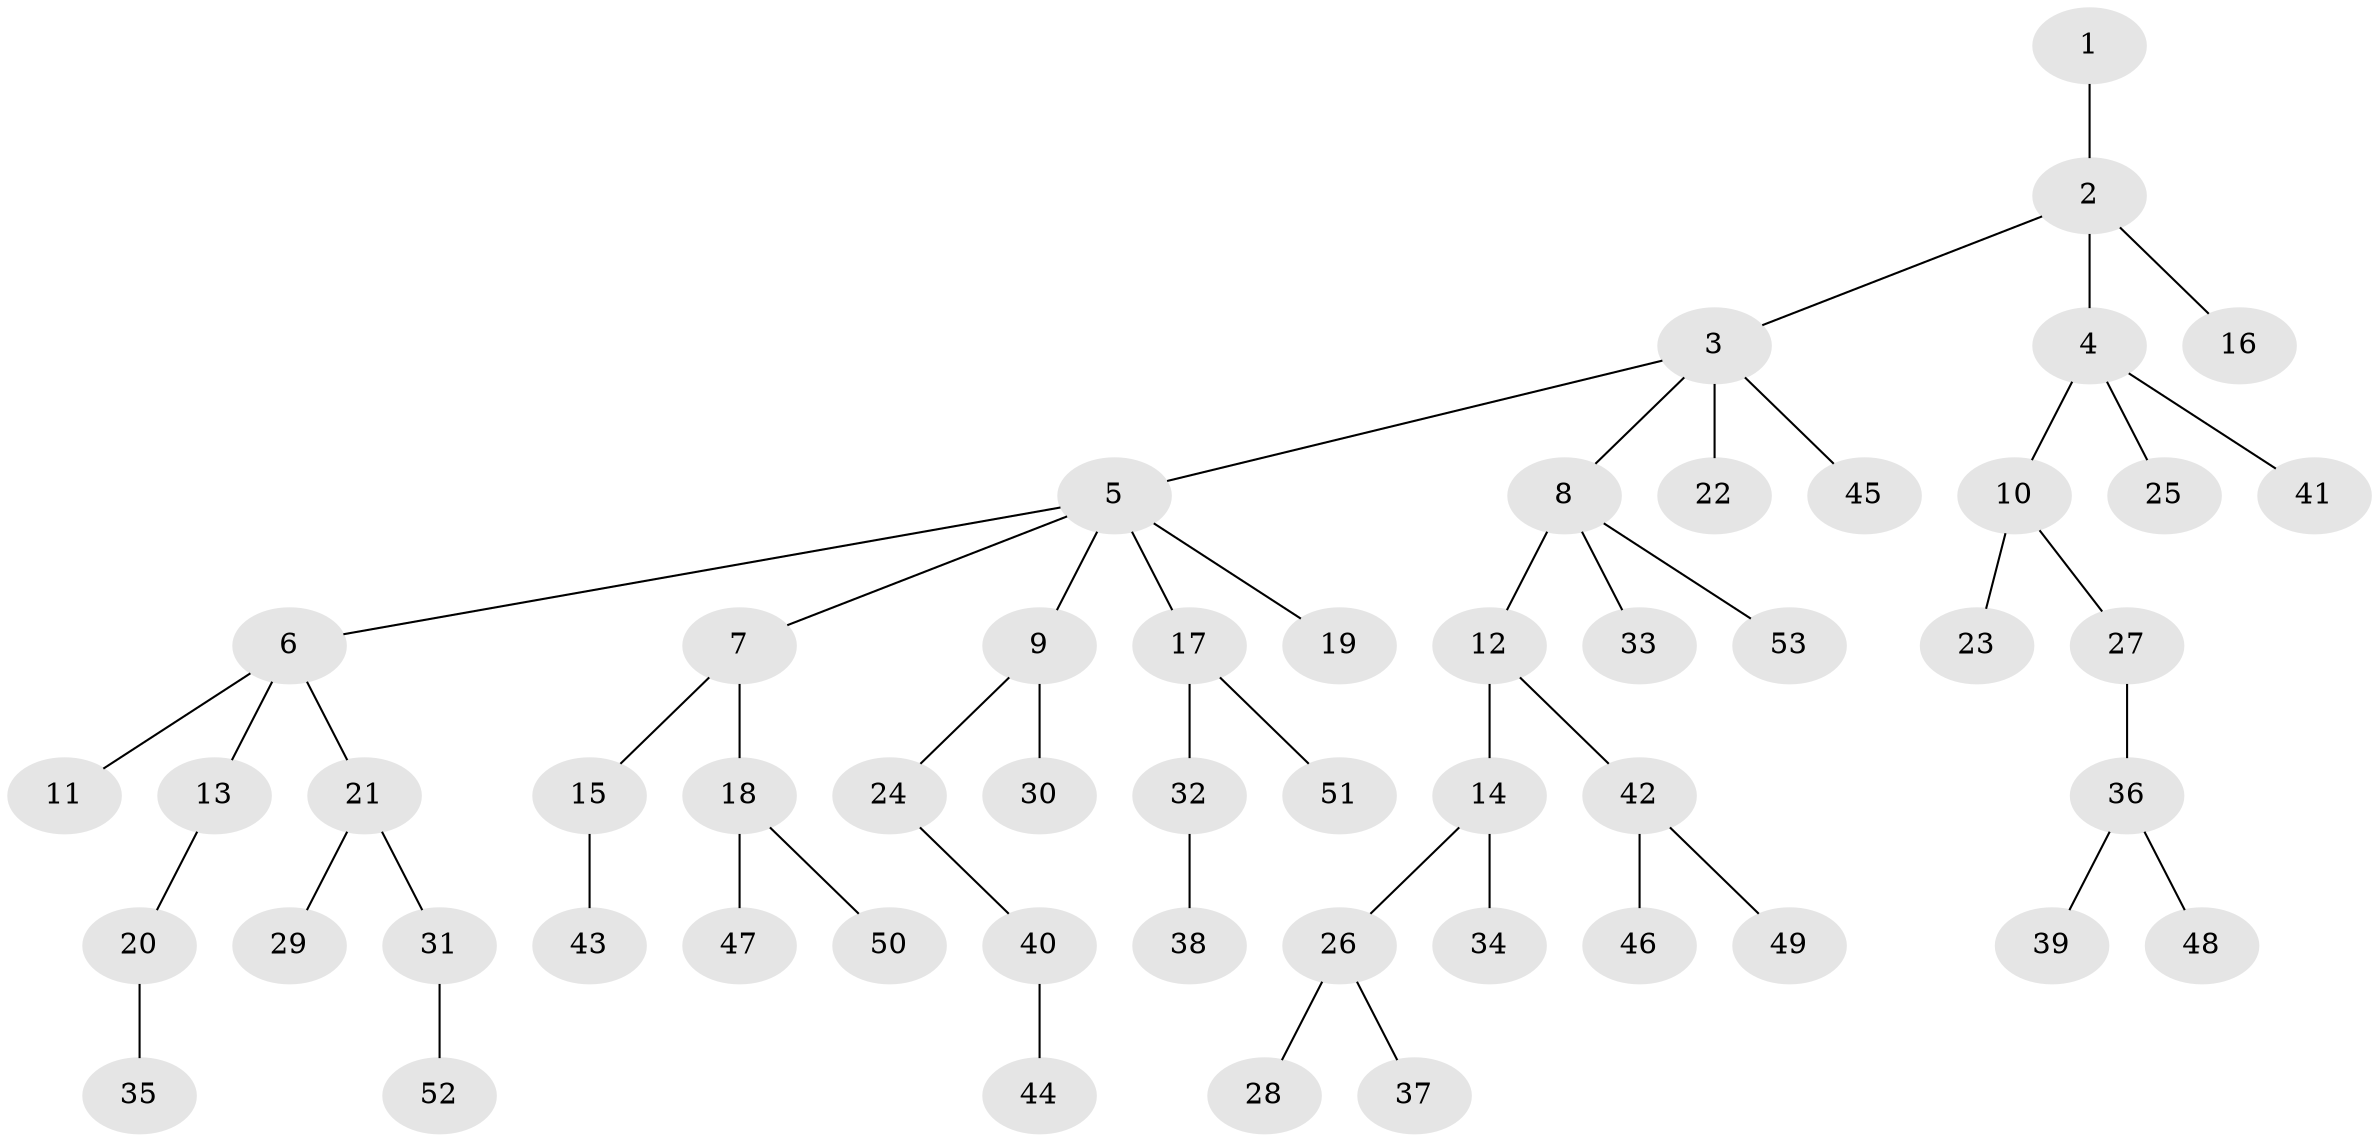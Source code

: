 // Generated by graph-tools (version 1.1) at 2025/02/03/09/25 03:02:23]
// undirected, 53 vertices, 52 edges
graph export_dot {
graph [start="1"]
  node [color=gray90,style=filled];
  1;
  2;
  3;
  4;
  5;
  6;
  7;
  8;
  9;
  10;
  11;
  12;
  13;
  14;
  15;
  16;
  17;
  18;
  19;
  20;
  21;
  22;
  23;
  24;
  25;
  26;
  27;
  28;
  29;
  30;
  31;
  32;
  33;
  34;
  35;
  36;
  37;
  38;
  39;
  40;
  41;
  42;
  43;
  44;
  45;
  46;
  47;
  48;
  49;
  50;
  51;
  52;
  53;
  1 -- 2;
  2 -- 3;
  2 -- 4;
  2 -- 16;
  3 -- 5;
  3 -- 8;
  3 -- 22;
  3 -- 45;
  4 -- 10;
  4 -- 25;
  4 -- 41;
  5 -- 6;
  5 -- 7;
  5 -- 9;
  5 -- 17;
  5 -- 19;
  6 -- 11;
  6 -- 13;
  6 -- 21;
  7 -- 15;
  7 -- 18;
  8 -- 12;
  8 -- 33;
  8 -- 53;
  9 -- 24;
  9 -- 30;
  10 -- 23;
  10 -- 27;
  12 -- 14;
  12 -- 42;
  13 -- 20;
  14 -- 26;
  14 -- 34;
  15 -- 43;
  17 -- 32;
  17 -- 51;
  18 -- 47;
  18 -- 50;
  20 -- 35;
  21 -- 29;
  21 -- 31;
  24 -- 40;
  26 -- 28;
  26 -- 37;
  27 -- 36;
  31 -- 52;
  32 -- 38;
  36 -- 39;
  36 -- 48;
  40 -- 44;
  42 -- 46;
  42 -- 49;
}
